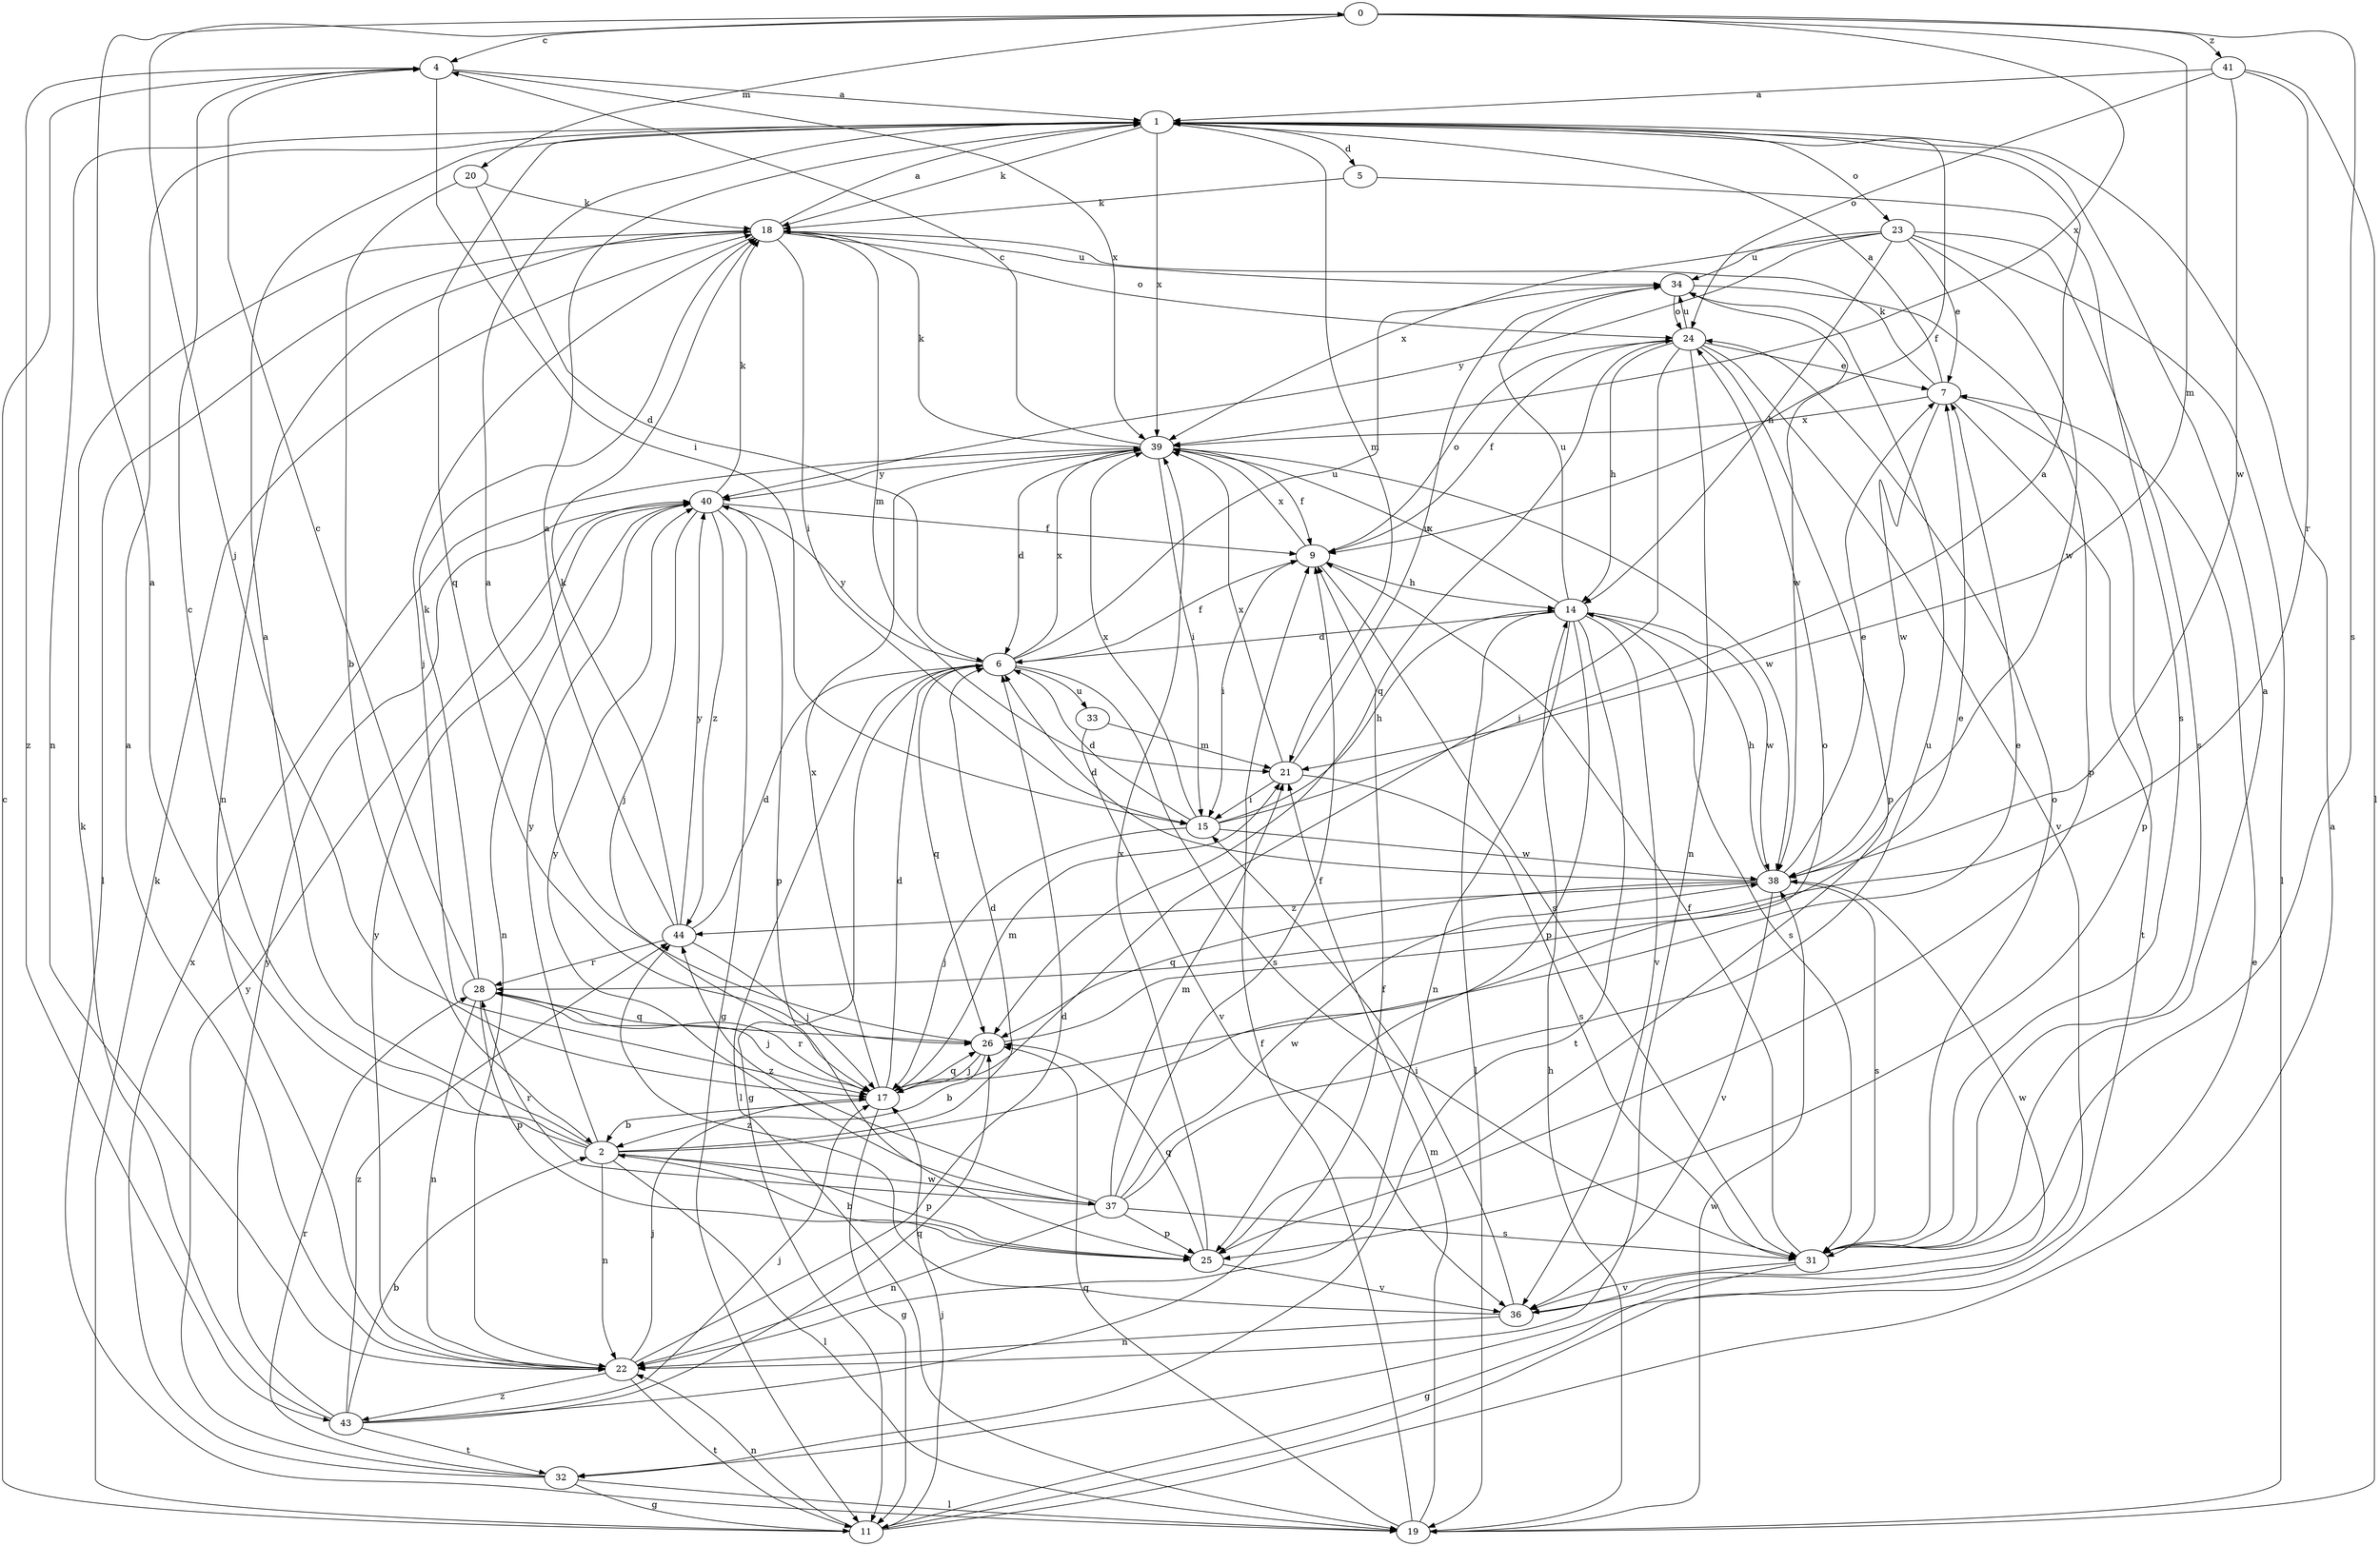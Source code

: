 strict digraph  {
0;
1;
2;
4;
5;
6;
7;
9;
11;
14;
15;
17;
18;
19;
20;
21;
22;
23;
24;
25;
26;
28;
31;
32;
33;
34;
36;
37;
38;
39;
40;
41;
43;
44;
0 -> 4  [label=c];
0 -> 17  [label=j];
0 -> 20  [label=m];
0 -> 21  [label=m];
0 -> 31  [label=s];
0 -> 39  [label=x];
0 -> 41  [label=z];
1 -> 5  [label=d];
1 -> 9  [label=f];
1 -> 18  [label=k];
1 -> 21  [label=m];
1 -> 22  [label=n];
1 -> 23  [label=o];
1 -> 26  [label=q];
1 -> 39  [label=x];
2 -> 0  [label=a];
2 -> 1  [label=a];
2 -> 4  [label=c];
2 -> 6  [label=d];
2 -> 19  [label=l];
2 -> 22  [label=n];
2 -> 24  [label=o];
2 -> 25  [label=p];
2 -> 37  [label=w];
2 -> 40  [label=y];
4 -> 1  [label=a];
4 -> 15  [label=i];
4 -> 39  [label=x];
4 -> 43  [label=z];
5 -> 18  [label=k];
5 -> 31  [label=s];
6 -> 9  [label=f];
6 -> 11  [label=g];
6 -> 19  [label=l];
6 -> 26  [label=q];
6 -> 31  [label=s];
6 -> 33  [label=u];
6 -> 34  [label=u];
6 -> 39  [label=x];
6 -> 40  [label=y];
7 -> 1  [label=a];
7 -> 18  [label=k];
7 -> 25  [label=p];
7 -> 32  [label=t];
7 -> 38  [label=w];
7 -> 39  [label=x];
9 -> 14  [label=h];
9 -> 15  [label=i];
9 -> 24  [label=o];
9 -> 31  [label=s];
9 -> 39  [label=x];
11 -> 1  [label=a];
11 -> 4  [label=c];
11 -> 7  [label=e];
11 -> 17  [label=j];
11 -> 18  [label=k];
11 -> 22  [label=n];
14 -> 6  [label=d];
14 -> 19  [label=l];
14 -> 22  [label=n];
14 -> 25  [label=p];
14 -> 31  [label=s];
14 -> 32  [label=t];
14 -> 34  [label=u];
14 -> 36  [label=v];
14 -> 38  [label=w];
14 -> 39  [label=x];
15 -> 1  [label=a];
15 -> 6  [label=d];
15 -> 14  [label=h];
15 -> 17  [label=j];
15 -> 38  [label=w];
15 -> 39  [label=x];
17 -> 2  [label=b];
17 -> 6  [label=d];
17 -> 7  [label=e];
17 -> 11  [label=g];
17 -> 21  [label=m];
17 -> 26  [label=q];
17 -> 28  [label=r];
17 -> 39  [label=x];
18 -> 1  [label=a];
18 -> 15  [label=i];
18 -> 17  [label=j];
18 -> 19  [label=l];
18 -> 21  [label=m];
18 -> 22  [label=n];
18 -> 24  [label=o];
18 -> 34  [label=u];
19 -> 9  [label=f];
19 -> 14  [label=h];
19 -> 21  [label=m];
19 -> 26  [label=q];
19 -> 38  [label=w];
20 -> 2  [label=b];
20 -> 6  [label=d];
20 -> 18  [label=k];
21 -> 15  [label=i];
21 -> 31  [label=s];
21 -> 34  [label=u];
21 -> 39  [label=x];
22 -> 1  [label=a];
22 -> 6  [label=d];
22 -> 17  [label=j];
22 -> 40  [label=y];
22 -> 43  [label=z];
22 -> 11  [label=t];
23 -> 7  [label=e];
23 -> 14  [label=h];
23 -> 19  [label=l];
23 -> 31  [label=s];
23 -> 34  [label=u];
23 -> 38  [label=w];
23 -> 39  [label=x];
23 -> 40  [label=y];
24 -> 7  [label=e];
24 -> 9  [label=f];
24 -> 14  [label=h];
24 -> 17  [label=j];
24 -> 22  [label=n];
24 -> 25  [label=p];
24 -> 26  [label=q];
24 -> 34  [label=u];
24 -> 36  [label=v];
25 -> 2  [label=b];
25 -> 26  [label=q];
25 -> 36  [label=v];
25 -> 39  [label=x];
26 -> 1  [label=a];
26 -> 2  [label=b];
26 -> 7  [label=e];
26 -> 17  [label=j];
28 -> 4  [label=c];
28 -> 17  [label=j];
28 -> 18  [label=k];
28 -> 22  [label=n];
28 -> 25  [label=p];
28 -> 26  [label=q];
31 -> 1  [label=a];
31 -> 9  [label=f];
31 -> 11  [label=g];
31 -> 24  [label=o];
31 -> 36  [label=v];
32 -> 11  [label=g];
32 -> 19  [label=l];
32 -> 28  [label=r];
32 -> 39  [label=x];
32 -> 40  [label=y];
33 -> 21  [label=m];
33 -> 36  [label=v];
34 -> 24  [label=o];
34 -> 25  [label=p];
34 -> 38  [label=w];
36 -> 15  [label=i];
36 -> 22  [label=n];
36 -> 38  [label=w];
36 -> 44  [label=z];
37 -> 9  [label=f];
37 -> 21  [label=m];
37 -> 22  [label=n];
37 -> 25  [label=p];
37 -> 28  [label=r];
37 -> 31  [label=s];
37 -> 34  [label=u];
37 -> 38  [label=w];
37 -> 40  [label=y];
37 -> 44  [label=z];
38 -> 6  [label=d];
38 -> 7  [label=e];
38 -> 14  [label=h];
38 -> 26  [label=q];
38 -> 31  [label=s];
38 -> 36  [label=v];
38 -> 44  [label=z];
39 -> 4  [label=c];
39 -> 6  [label=d];
39 -> 9  [label=f];
39 -> 15  [label=i];
39 -> 18  [label=k];
39 -> 38  [label=w];
39 -> 40  [label=y];
40 -> 9  [label=f];
40 -> 11  [label=g];
40 -> 17  [label=j];
40 -> 18  [label=k];
40 -> 22  [label=n];
40 -> 25  [label=p];
40 -> 44  [label=z];
41 -> 1  [label=a];
41 -> 19  [label=l];
41 -> 24  [label=o];
41 -> 28  [label=r];
41 -> 38  [label=w];
43 -> 2  [label=b];
43 -> 9  [label=f];
43 -> 17  [label=j];
43 -> 18  [label=k];
43 -> 26  [label=q];
43 -> 32  [label=t];
43 -> 40  [label=y];
43 -> 44  [label=z];
44 -> 1  [label=a];
44 -> 6  [label=d];
44 -> 17  [label=j];
44 -> 18  [label=k];
44 -> 28  [label=r];
44 -> 40  [label=y];
}

